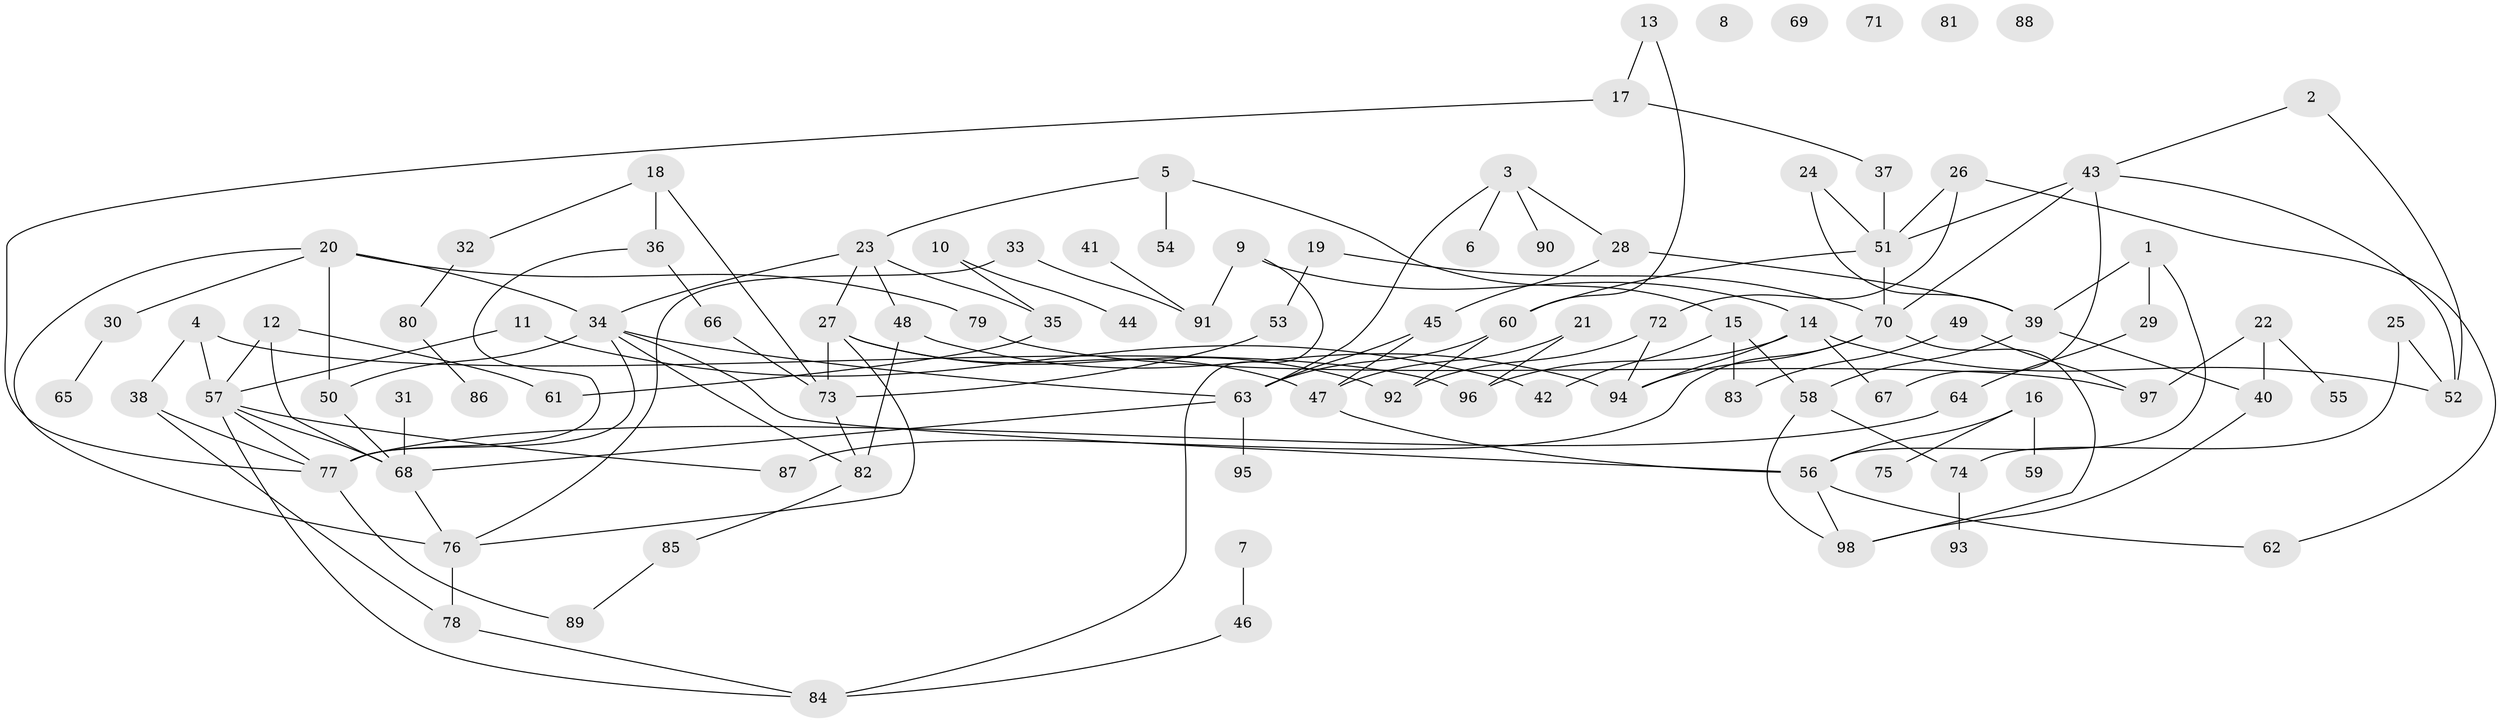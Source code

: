 // coarse degree distribution, {8: 0.06818181818181818, 4: 0.22727272727272727, 2: 0.22727272727272727, 5: 0.13636363636363635, 9: 0.022727272727272728, 3: 0.09090909090909091, 6: 0.045454545454545456, 1: 0.1590909090909091, 10: 0.022727272727272728}
// Generated by graph-tools (version 1.1) at 2025/43/03/06/25 01:43:18]
// undirected, 98 vertices, 138 edges
graph export_dot {
graph [start="1"]
  node [color=gray90,style=filled];
  1;
  2;
  3;
  4;
  5;
  6;
  7;
  8;
  9;
  10;
  11;
  12;
  13;
  14;
  15;
  16;
  17;
  18;
  19;
  20;
  21;
  22;
  23;
  24;
  25;
  26;
  27;
  28;
  29;
  30;
  31;
  32;
  33;
  34;
  35;
  36;
  37;
  38;
  39;
  40;
  41;
  42;
  43;
  44;
  45;
  46;
  47;
  48;
  49;
  50;
  51;
  52;
  53;
  54;
  55;
  56;
  57;
  58;
  59;
  60;
  61;
  62;
  63;
  64;
  65;
  66;
  67;
  68;
  69;
  70;
  71;
  72;
  73;
  74;
  75;
  76;
  77;
  78;
  79;
  80;
  81;
  82;
  83;
  84;
  85;
  86;
  87;
  88;
  89;
  90;
  91;
  92;
  93;
  94;
  95;
  96;
  97;
  98;
  1 -- 29;
  1 -- 39;
  1 -- 56;
  2 -- 43;
  2 -- 52;
  3 -- 6;
  3 -- 28;
  3 -- 63;
  3 -- 90;
  4 -- 38;
  4 -- 57;
  4 -- 96;
  5 -- 15;
  5 -- 23;
  5 -- 54;
  7 -- 46;
  9 -- 14;
  9 -- 84;
  9 -- 91;
  10 -- 35;
  10 -- 44;
  11 -- 42;
  11 -- 57;
  12 -- 57;
  12 -- 61;
  12 -- 68;
  13 -- 17;
  13 -- 60;
  14 -- 52;
  14 -- 67;
  14 -- 94;
  14 -- 96;
  15 -- 42;
  15 -- 58;
  15 -- 83;
  16 -- 56;
  16 -- 59;
  16 -- 75;
  17 -- 37;
  17 -- 77;
  18 -- 32;
  18 -- 36;
  18 -- 73;
  19 -- 53;
  19 -- 70;
  20 -- 30;
  20 -- 34;
  20 -- 50;
  20 -- 76;
  20 -- 79;
  21 -- 47;
  21 -- 96;
  22 -- 40;
  22 -- 55;
  22 -- 97;
  23 -- 27;
  23 -- 34;
  23 -- 35;
  23 -- 48;
  24 -- 39;
  24 -- 51;
  25 -- 52;
  25 -- 74;
  26 -- 51;
  26 -- 62;
  26 -- 72;
  27 -- 47;
  27 -- 73;
  27 -- 76;
  27 -- 92;
  28 -- 39;
  28 -- 45;
  29 -- 64;
  30 -- 65;
  31 -- 68;
  32 -- 80;
  33 -- 76;
  33 -- 91;
  34 -- 50;
  34 -- 56;
  34 -- 63;
  34 -- 77;
  34 -- 82;
  35 -- 61;
  36 -- 66;
  36 -- 77;
  37 -- 51;
  38 -- 77;
  38 -- 78;
  39 -- 40;
  39 -- 58;
  40 -- 98;
  41 -- 91;
  43 -- 51;
  43 -- 52;
  43 -- 67;
  43 -- 70;
  45 -- 47;
  45 -- 63;
  46 -- 84;
  47 -- 56;
  48 -- 82;
  48 -- 94;
  49 -- 83;
  49 -- 97;
  50 -- 68;
  51 -- 60;
  51 -- 70;
  53 -- 73;
  56 -- 62;
  56 -- 98;
  57 -- 68;
  57 -- 77;
  57 -- 84;
  57 -- 87;
  58 -- 74;
  58 -- 98;
  60 -- 63;
  60 -- 92;
  63 -- 68;
  63 -- 95;
  64 -- 77;
  66 -- 73;
  68 -- 76;
  70 -- 87;
  70 -- 94;
  70 -- 98;
  72 -- 92;
  72 -- 94;
  73 -- 82;
  74 -- 93;
  76 -- 78;
  77 -- 89;
  78 -- 84;
  79 -- 97;
  80 -- 86;
  82 -- 85;
  85 -- 89;
}
